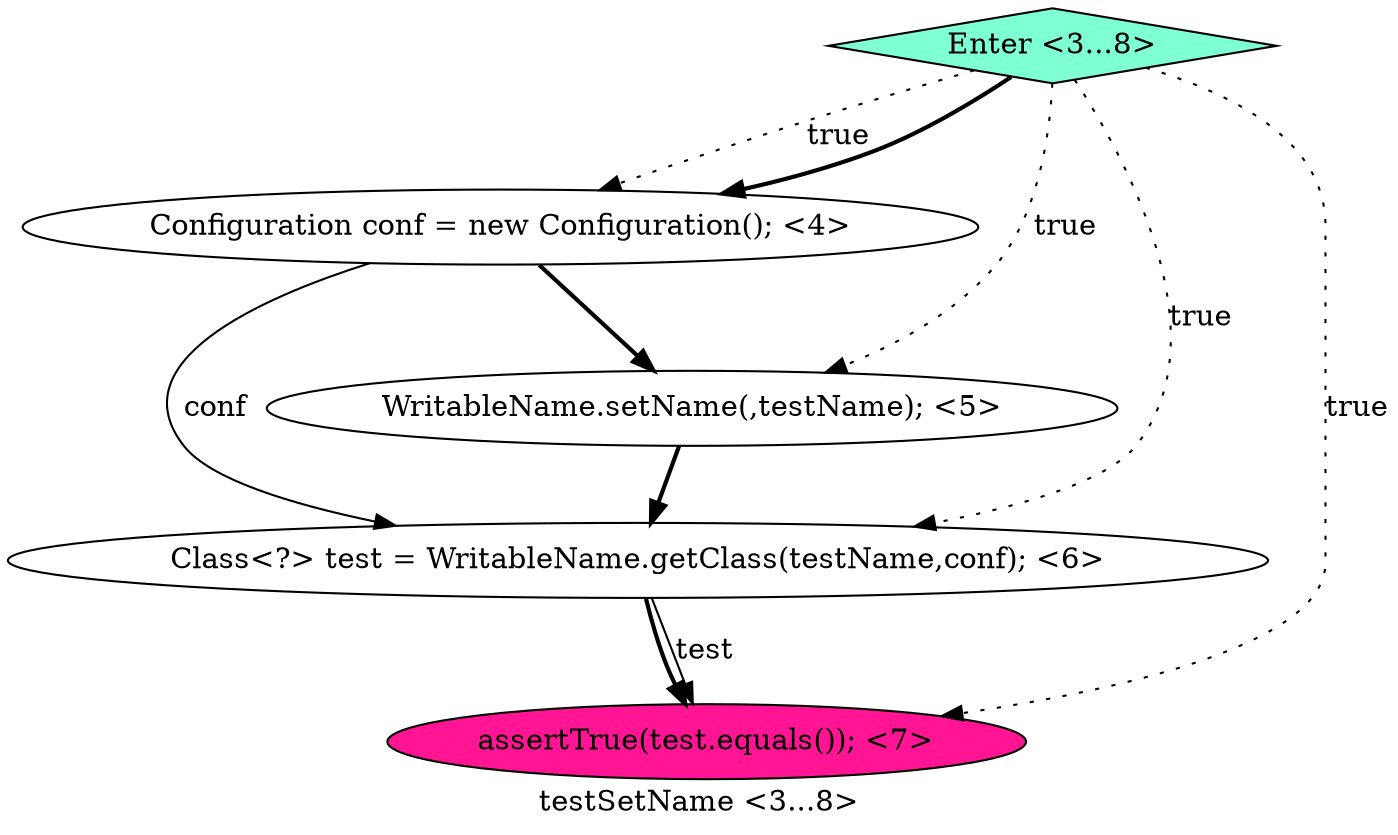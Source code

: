 digraph PDG {
label = "testSetName <3...8>";
0.0 [style = filled, label = "Configuration conf = new Configuration(); <4>", fillcolor = white, shape = ellipse];
0.1 [style = filled, label = "WritableName.setName(,testName); <5>", fillcolor = white, shape = ellipse];
0.2 [style = filled, label = "Class<?> test = WritableName.getClass(testName,conf); <6>", fillcolor = white, shape = ellipse];
0.4 [style = filled, label = "Enter <3...8>", fillcolor = aquamarine, shape = diamond];
0.3 [style = filled, label = "assertTrue(test.equals()); <7>", fillcolor = deeppink, shape = ellipse];
0.0 -> 0.1 [style = bold, label=""];
0.0 -> 0.2 [style = solid, label="conf"];
0.1 -> 0.2 [style = bold, label=""];
0.2 -> 0.3 [style = solid, label="test"];
0.2 -> 0.3 [style = bold, label=""];
0.4 -> 0.0 [style = dotted, label="true"];
0.4 -> 0.0 [style = bold, label=""];
0.4 -> 0.1 [style = dotted, label="true"];
0.4 -> 0.2 [style = dotted, label="true"];
0.4 -> 0.3 [style = dotted, label="true"];
}
